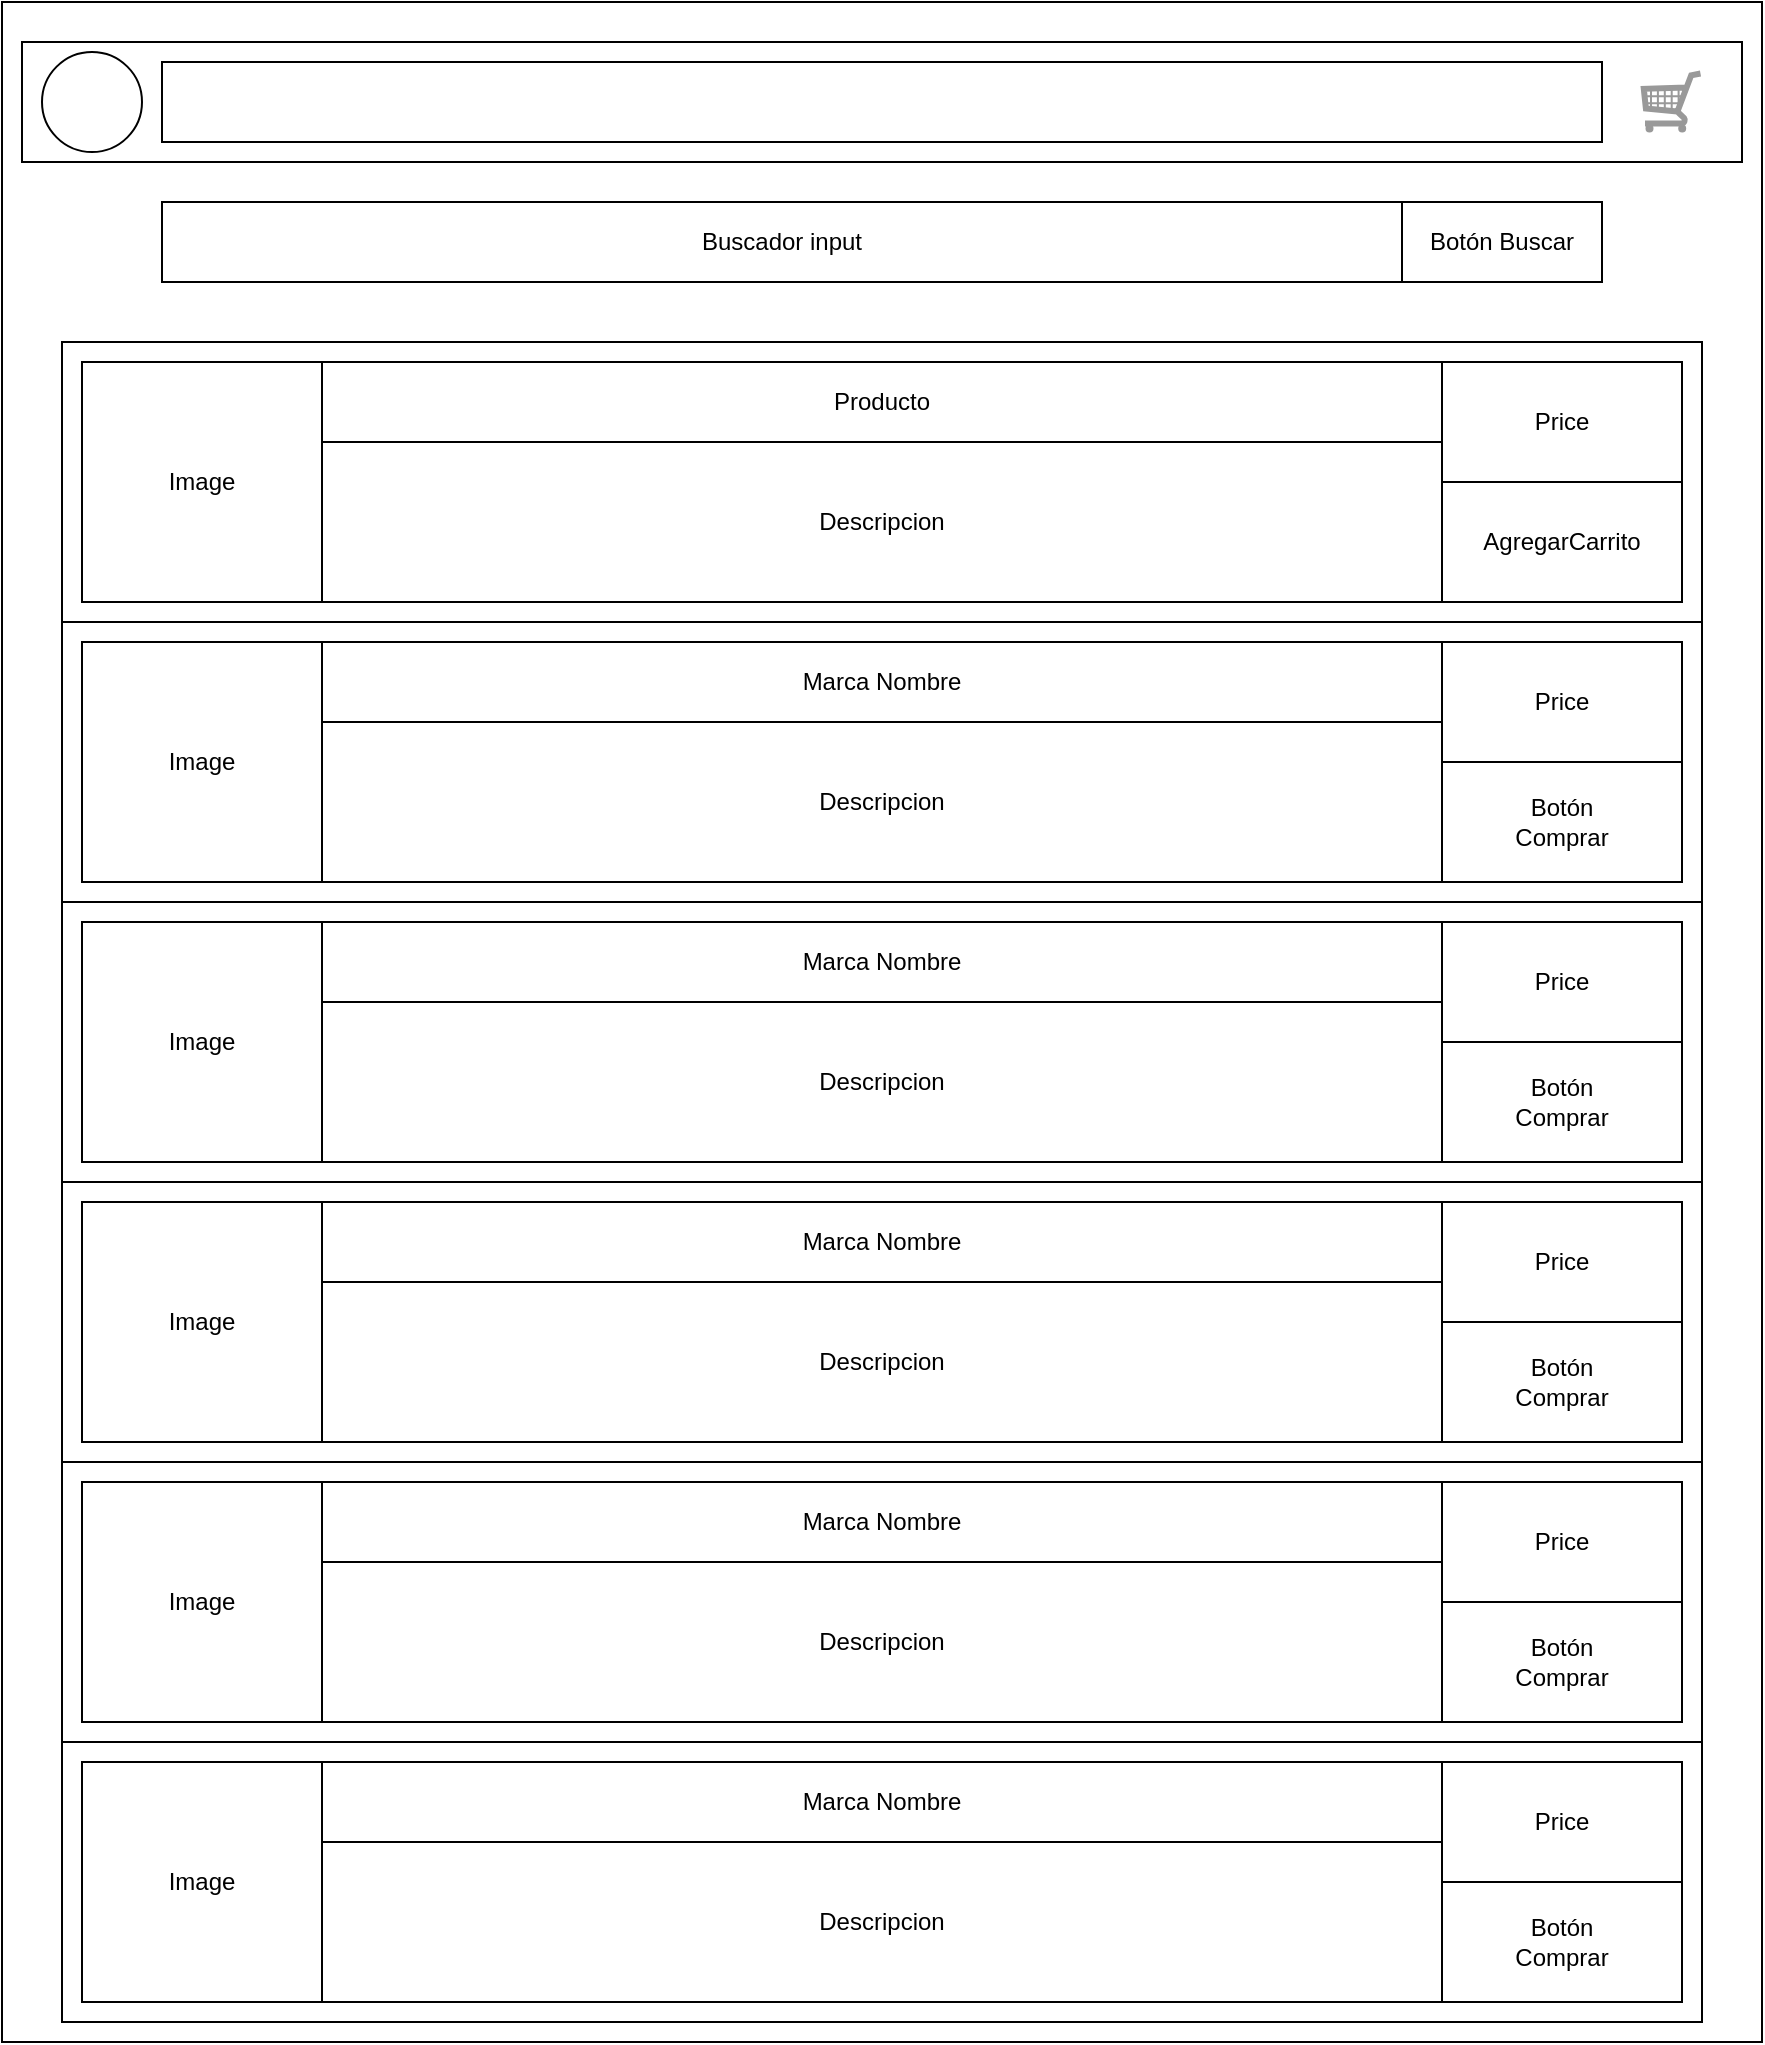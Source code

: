 <mxfile version="13.3.5" type="device"><diagram id="j8Xwp0q7HRYOv7oqG9V1" name="Page-1"><mxGraphModel dx="1346" dy="816" grid="1" gridSize="10" guides="1" tooltips="1" connect="1" arrows="1" fold="1" page="1" pageScale="1" pageWidth="900" pageHeight="1600" math="0" shadow="0"><root><mxCell id="0"/><mxCell id="1" parent="0"/><mxCell id="2B2np31vVE7tTw6zX6dg-59" value="" style="rounded=0;whiteSpace=wrap;html=1;" vertex="1" parent="1"><mxGeometry x="10" y="20" width="880" height="1020" as="geometry"/></mxCell><mxCell id="2B2np31vVE7tTw6zX6dg-2" value="" style="rounded=0;whiteSpace=wrap;html=1;" vertex="1" parent="1"><mxGeometry x="20" y="40" width="860" height="60" as="geometry"/></mxCell><mxCell id="2B2np31vVE7tTw6zX6dg-3" value="" style="ellipse;whiteSpace=wrap;html=1;aspect=fixed;" vertex="1" parent="1"><mxGeometry x="30" y="45" width="50" height="50" as="geometry"/></mxCell><mxCell id="2B2np31vVE7tTw6zX6dg-4" value="" style="rounded=0;whiteSpace=wrap;html=1;" vertex="1" parent="1"><mxGeometry x="90" y="50" width="720" height="40" as="geometry"/></mxCell><mxCell id="2B2np31vVE7tTw6zX6dg-5" value="" style="verticalLabelPosition=bottom;shadow=0;dashed=0;align=center;html=1;verticalAlign=top;strokeWidth=1;shape=mxgraph.mockup.misc.shoppingCart;strokeColor=#999999;" vertex="1" parent="1"><mxGeometry x="830" y="55" width="30" height="30" as="geometry"/></mxCell><mxCell id="2B2np31vVE7tTw6zX6dg-6" value="" style="rounded=0;whiteSpace=wrap;html=1;" vertex="1" parent="1"><mxGeometry x="40" y="190" width="820" height="140" as="geometry"/></mxCell><mxCell id="2B2np31vVE7tTw6zX6dg-7" value="Image" style="whiteSpace=wrap;html=1;aspect=fixed;" vertex="1" parent="1"><mxGeometry x="50" y="200" width="120" height="120" as="geometry"/></mxCell><mxCell id="2B2np31vVE7tTw6zX6dg-9" value="Producto" style="rounded=0;whiteSpace=wrap;html=1;" vertex="1" parent="1"><mxGeometry x="170" y="200" width="560" height="40" as="geometry"/></mxCell><mxCell id="2B2np31vVE7tTw6zX6dg-10" value="Descripcion" style="rounded=0;whiteSpace=wrap;html=1;" vertex="1" parent="1"><mxGeometry x="170" y="240" width="560" height="80" as="geometry"/></mxCell><mxCell id="2B2np31vVE7tTw6zX6dg-12" value="Price" style="rounded=0;whiteSpace=wrap;html=1;" vertex="1" parent="1"><mxGeometry x="730" y="200" width="120" height="60" as="geometry"/></mxCell><mxCell id="2B2np31vVE7tTw6zX6dg-13" value="AgregarCarrito" style="rounded=0;whiteSpace=wrap;html=1;" vertex="1" parent="1"><mxGeometry x="730" y="260" width="120" height="60" as="geometry"/></mxCell><mxCell id="2B2np31vVE7tTw6zX6dg-14" value="" style="rounded=0;whiteSpace=wrap;html=1;" vertex="1" parent="1"><mxGeometry x="40" y="330" width="820" height="140" as="geometry"/></mxCell><mxCell id="2B2np31vVE7tTw6zX6dg-15" value="Image" style="whiteSpace=wrap;html=1;aspect=fixed;" vertex="1" parent="1"><mxGeometry x="50" y="340" width="120" height="120" as="geometry"/></mxCell><mxCell id="2B2np31vVE7tTw6zX6dg-16" value="Marca Nombre" style="rounded=0;whiteSpace=wrap;html=1;" vertex="1" parent="1"><mxGeometry x="170" y="340" width="560" height="40" as="geometry"/></mxCell><mxCell id="2B2np31vVE7tTw6zX6dg-17" value="Descripcion" style="rounded=0;whiteSpace=wrap;html=1;" vertex="1" parent="1"><mxGeometry x="170" y="380" width="560" height="80" as="geometry"/></mxCell><mxCell id="2B2np31vVE7tTw6zX6dg-18" value="Price" style="rounded=0;whiteSpace=wrap;html=1;" vertex="1" parent="1"><mxGeometry x="730" y="340" width="120" height="60" as="geometry"/></mxCell><mxCell id="2B2np31vVE7tTw6zX6dg-19" value="Botón&lt;br&gt;Comprar" style="rounded=0;whiteSpace=wrap;html=1;" vertex="1" parent="1"><mxGeometry x="730" y="400" width="120" height="60" as="geometry"/></mxCell><mxCell id="2B2np31vVE7tTw6zX6dg-20" value="" style="rounded=0;whiteSpace=wrap;html=1;" vertex="1" parent="1"><mxGeometry x="40" y="470" width="820" height="140" as="geometry"/></mxCell><mxCell id="2B2np31vVE7tTw6zX6dg-21" value="Image" style="whiteSpace=wrap;html=1;aspect=fixed;" vertex="1" parent="1"><mxGeometry x="50" y="480" width="120" height="120" as="geometry"/></mxCell><mxCell id="2B2np31vVE7tTw6zX6dg-22" value="Marca Nombre" style="rounded=0;whiteSpace=wrap;html=1;" vertex="1" parent="1"><mxGeometry x="170" y="480" width="560" height="40" as="geometry"/></mxCell><mxCell id="2B2np31vVE7tTw6zX6dg-23" value="Descripcion" style="rounded=0;whiteSpace=wrap;html=1;" vertex="1" parent="1"><mxGeometry x="170" y="520" width="560" height="80" as="geometry"/></mxCell><mxCell id="2B2np31vVE7tTw6zX6dg-24" value="Price" style="rounded=0;whiteSpace=wrap;html=1;" vertex="1" parent="1"><mxGeometry x="730" y="480" width="120" height="60" as="geometry"/></mxCell><mxCell id="2B2np31vVE7tTw6zX6dg-25" value="Botón&lt;br&gt;Comprar" style="rounded=0;whiteSpace=wrap;html=1;" vertex="1" parent="1"><mxGeometry x="730" y="540" width="120" height="60" as="geometry"/></mxCell><mxCell id="2B2np31vVE7tTw6zX6dg-26" value="" style="rounded=0;whiteSpace=wrap;html=1;" vertex="1" parent="1"><mxGeometry x="40" y="610" width="820" height="140" as="geometry"/></mxCell><mxCell id="2B2np31vVE7tTw6zX6dg-27" value="Image" style="whiteSpace=wrap;html=1;aspect=fixed;" vertex="1" parent="1"><mxGeometry x="50" y="620" width="120" height="120" as="geometry"/></mxCell><mxCell id="2B2np31vVE7tTw6zX6dg-28" value="Marca Nombre" style="rounded=0;whiteSpace=wrap;html=1;" vertex="1" parent="1"><mxGeometry x="170" y="620" width="560" height="40" as="geometry"/></mxCell><mxCell id="2B2np31vVE7tTw6zX6dg-29" value="Descripcion" style="rounded=0;whiteSpace=wrap;html=1;" vertex="1" parent="1"><mxGeometry x="170" y="660" width="560" height="80" as="geometry"/></mxCell><mxCell id="2B2np31vVE7tTw6zX6dg-30" value="Price" style="rounded=0;whiteSpace=wrap;html=1;" vertex="1" parent="1"><mxGeometry x="730" y="620" width="120" height="60" as="geometry"/></mxCell><mxCell id="2B2np31vVE7tTw6zX6dg-31" value="Botón&lt;br&gt;Comprar" style="rounded=0;whiteSpace=wrap;html=1;" vertex="1" parent="1"><mxGeometry x="730" y="680" width="120" height="60" as="geometry"/></mxCell><mxCell id="2B2np31vVE7tTw6zX6dg-32" value="Buscador input" style="rounded=0;whiteSpace=wrap;html=1;" vertex="1" parent="1"><mxGeometry x="90" y="120" width="620" height="40" as="geometry"/></mxCell><mxCell id="2B2np31vVE7tTw6zX6dg-33" value="Botón Buscar" style="rounded=0;whiteSpace=wrap;html=1;" vertex="1" parent="1"><mxGeometry x="710" y="120" width="100" height="40" as="geometry"/></mxCell><mxCell id="2B2np31vVE7tTw6zX6dg-47" value="" style="rounded=0;whiteSpace=wrap;html=1;" vertex="1" parent="1"><mxGeometry x="40" y="750" width="820" height="140" as="geometry"/></mxCell><mxCell id="2B2np31vVE7tTw6zX6dg-48" value="Image" style="whiteSpace=wrap;html=1;aspect=fixed;" vertex="1" parent="1"><mxGeometry x="50" y="760" width="120" height="120" as="geometry"/></mxCell><mxCell id="2B2np31vVE7tTw6zX6dg-49" value="Marca Nombre" style="rounded=0;whiteSpace=wrap;html=1;" vertex="1" parent="1"><mxGeometry x="170" y="760" width="560" height="40" as="geometry"/></mxCell><mxCell id="2B2np31vVE7tTw6zX6dg-50" value="Descripcion" style="rounded=0;whiteSpace=wrap;html=1;" vertex="1" parent="1"><mxGeometry x="170" y="800" width="560" height="80" as="geometry"/></mxCell><mxCell id="2B2np31vVE7tTw6zX6dg-51" value="Price" style="rounded=0;whiteSpace=wrap;html=1;" vertex="1" parent="1"><mxGeometry x="730" y="760" width="120" height="60" as="geometry"/></mxCell><mxCell id="2B2np31vVE7tTw6zX6dg-52" value="Botón&lt;br&gt;Comprar" style="rounded=0;whiteSpace=wrap;html=1;" vertex="1" parent="1"><mxGeometry x="730" y="820" width="120" height="60" as="geometry"/></mxCell><mxCell id="2B2np31vVE7tTw6zX6dg-53" value="" style="rounded=0;whiteSpace=wrap;html=1;" vertex="1" parent="1"><mxGeometry x="40" y="890" width="820" height="140" as="geometry"/></mxCell><mxCell id="2B2np31vVE7tTw6zX6dg-54" value="Image" style="whiteSpace=wrap;html=1;aspect=fixed;" vertex="1" parent="1"><mxGeometry x="50" y="900" width="120" height="120" as="geometry"/></mxCell><mxCell id="2B2np31vVE7tTw6zX6dg-55" value="Marca Nombre" style="rounded=0;whiteSpace=wrap;html=1;" vertex="1" parent="1"><mxGeometry x="170" y="900" width="560" height="40" as="geometry"/></mxCell><mxCell id="2B2np31vVE7tTw6zX6dg-56" value="Descripcion" style="rounded=0;whiteSpace=wrap;html=1;" vertex="1" parent="1"><mxGeometry x="170" y="940" width="560" height="80" as="geometry"/></mxCell><mxCell id="2B2np31vVE7tTw6zX6dg-57" value="Price" style="rounded=0;whiteSpace=wrap;html=1;" vertex="1" parent="1"><mxGeometry x="730" y="900" width="120" height="60" as="geometry"/></mxCell><mxCell id="2B2np31vVE7tTw6zX6dg-58" value="Botón&lt;br&gt;Comprar" style="rounded=0;whiteSpace=wrap;html=1;" vertex="1" parent="1"><mxGeometry x="730" y="960" width="120" height="60" as="geometry"/></mxCell></root></mxGraphModel></diagram></mxfile>